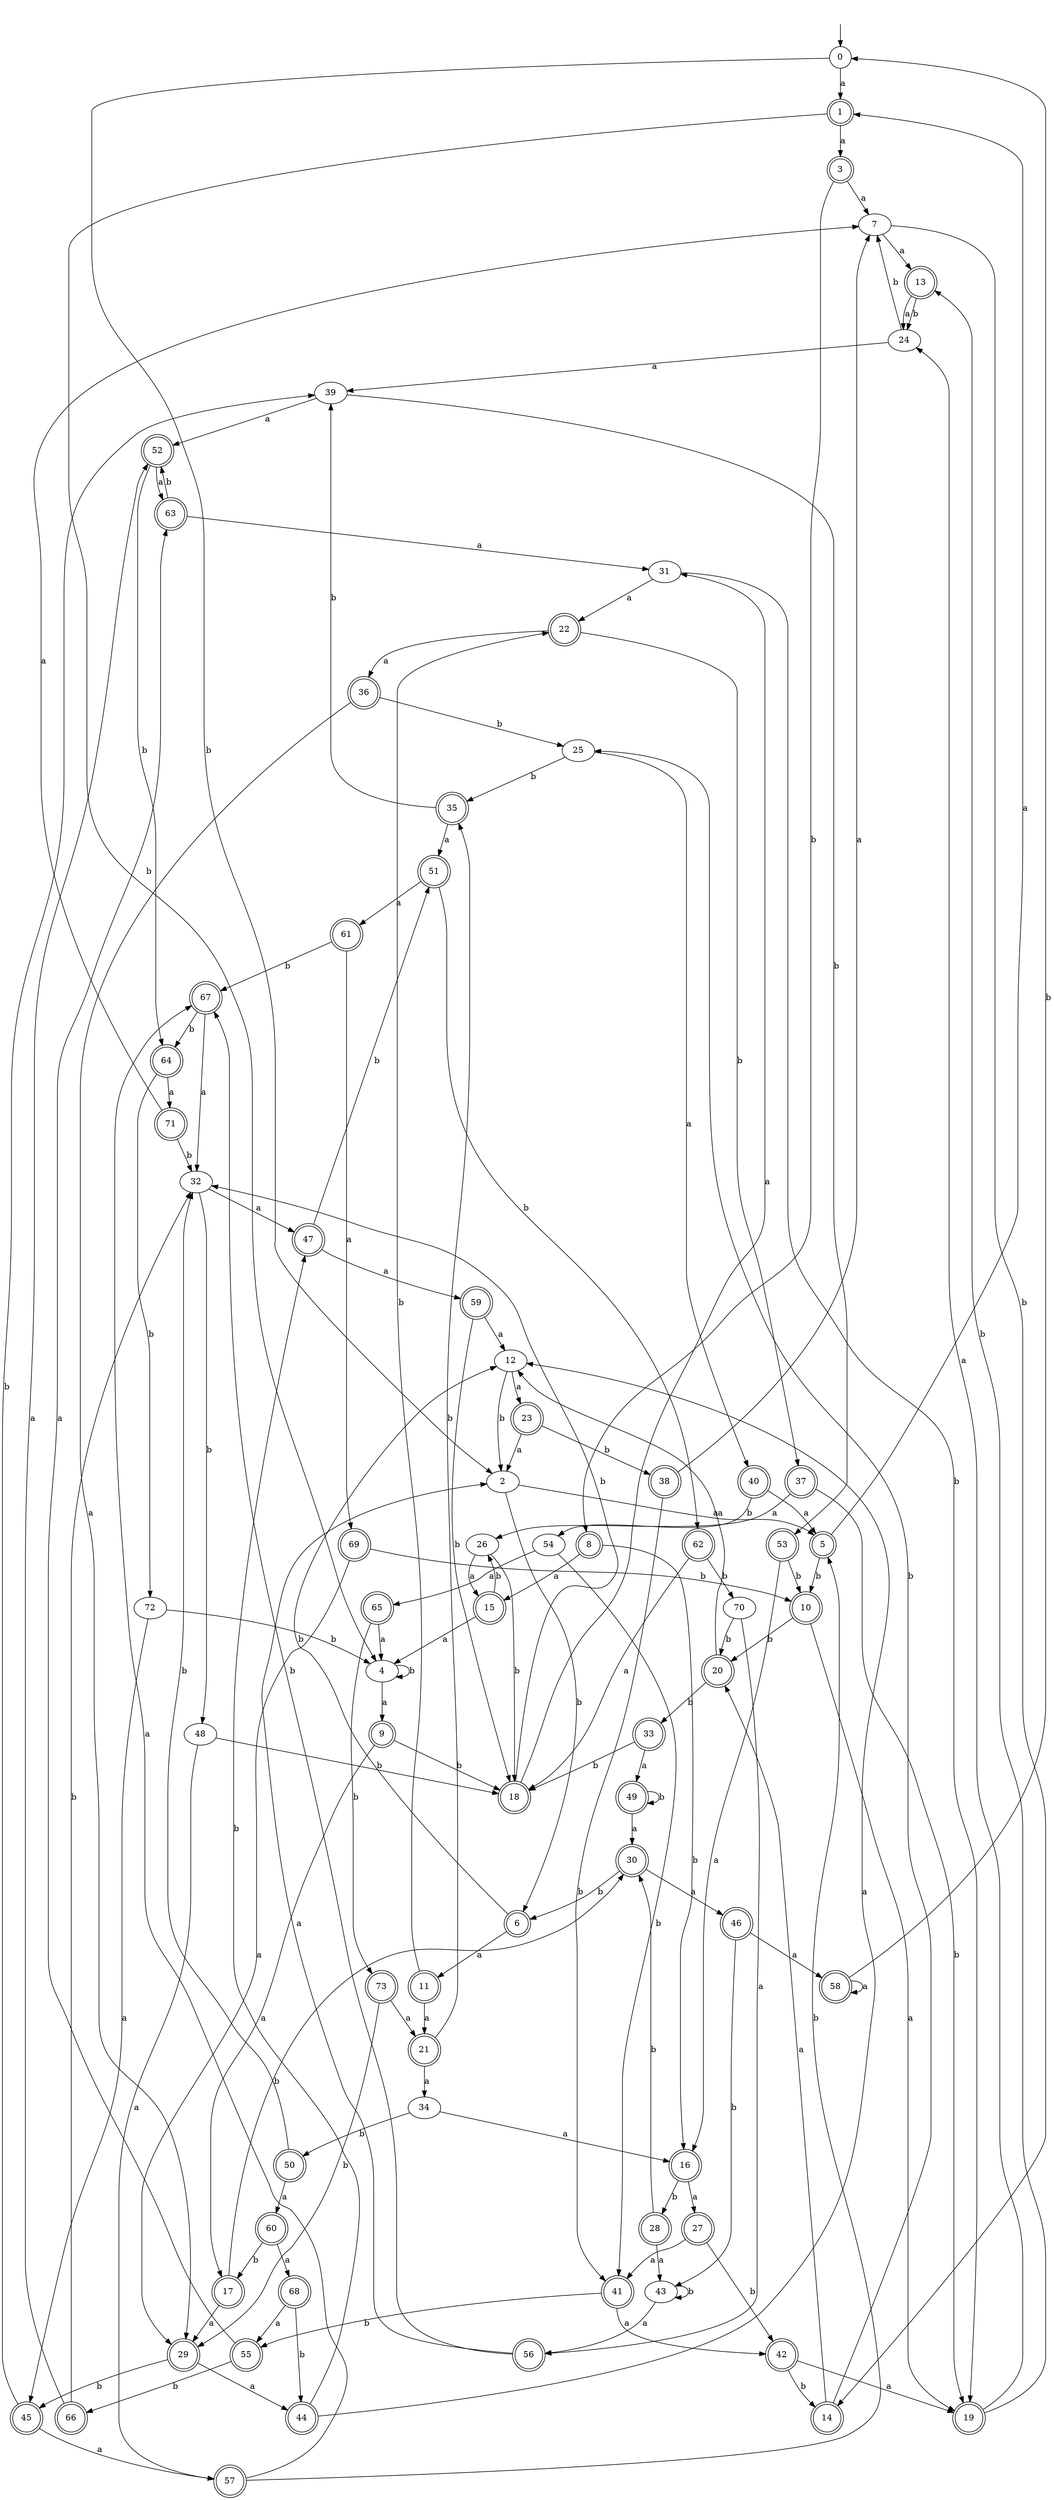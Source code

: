 digraph RandomDFA {
  __start0 [label="", shape=none];
  __start0 -> 0 [label=""];
  0 [shape=circle]
  0 -> 1 [label="a"]
  0 -> 2 [label="b"]
  1 [shape=doublecircle]
  1 -> 3 [label="a"]
  1 -> 4 [label="b"]
  2
  2 -> 5 [label="a"]
  2 -> 6 [label="b"]
  3 [shape=doublecircle]
  3 -> 7 [label="a"]
  3 -> 8 [label="b"]
  4
  4 -> 9 [label="a"]
  4 -> 4 [label="b"]
  5 [shape=doublecircle]
  5 -> 1 [label="a"]
  5 -> 10 [label="b"]
  6 [shape=doublecircle]
  6 -> 11 [label="a"]
  6 -> 12 [label="b"]
  7
  7 -> 13 [label="a"]
  7 -> 14 [label="b"]
  8 [shape=doublecircle]
  8 -> 15 [label="a"]
  8 -> 16 [label="b"]
  9 [shape=doublecircle]
  9 -> 17 [label="a"]
  9 -> 18 [label="b"]
  10 [shape=doublecircle]
  10 -> 19 [label="a"]
  10 -> 20 [label="b"]
  11 [shape=doublecircle]
  11 -> 21 [label="a"]
  11 -> 22 [label="b"]
  12
  12 -> 23 [label="a"]
  12 -> 2 [label="b"]
  13 [shape=doublecircle]
  13 -> 24 [label="a"]
  13 -> 24 [label="b"]
  14 [shape=doublecircle]
  14 -> 20 [label="a"]
  14 -> 25 [label="b"]
  15 [shape=doublecircle]
  15 -> 4 [label="a"]
  15 -> 26 [label="b"]
  16 [shape=doublecircle]
  16 -> 27 [label="a"]
  16 -> 28 [label="b"]
  17 [shape=doublecircle]
  17 -> 29 [label="a"]
  17 -> 30 [label="b"]
  18 [shape=doublecircle]
  18 -> 31 [label="a"]
  18 -> 32 [label="b"]
  19 [shape=doublecircle]
  19 -> 24 [label="a"]
  19 -> 13 [label="b"]
  20 [shape=doublecircle]
  20 -> 12 [label="a"]
  20 -> 33 [label="b"]
  21 [shape=doublecircle]
  21 -> 34 [label="a"]
  21 -> 35 [label="b"]
  22 [shape=doublecircle]
  22 -> 36 [label="a"]
  22 -> 37 [label="b"]
  23 [shape=doublecircle]
  23 -> 2 [label="a"]
  23 -> 38 [label="b"]
  24
  24 -> 39 [label="a"]
  24 -> 7 [label="b"]
  25
  25 -> 40 [label="a"]
  25 -> 35 [label="b"]
  26
  26 -> 15 [label="a"]
  26 -> 18 [label="b"]
  27 [shape=doublecircle]
  27 -> 41 [label="a"]
  27 -> 42 [label="b"]
  28 [shape=doublecircle]
  28 -> 43 [label="a"]
  28 -> 30 [label="b"]
  29 [shape=doublecircle]
  29 -> 44 [label="a"]
  29 -> 45 [label="b"]
  30 [shape=doublecircle]
  30 -> 46 [label="a"]
  30 -> 6 [label="b"]
  31
  31 -> 22 [label="a"]
  31 -> 19 [label="b"]
  32
  32 -> 47 [label="a"]
  32 -> 48 [label="b"]
  33 [shape=doublecircle]
  33 -> 49 [label="a"]
  33 -> 18 [label="b"]
  34
  34 -> 16 [label="a"]
  34 -> 50 [label="b"]
  35 [shape=doublecircle]
  35 -> 51 [label="a"]
  35 -> 39 [label="b"]
  36 [shape=doublecircle]
  36 -> 29 [label="a"]
  36 -> 25 [label="b"]
  37 [shape=doublecircle]
  37 -> 26 [label="a"]
  37 -> 19 [label="b"]
  38 [shape=doublecircle]
  38 -> 7 [label="a"]
  38 -> 41 [label="b"]
  39
  39 -> 52 [label="a"]
  39 -> 53 [label="b"]
  40 [shape=doublecircle]
  40 -> 5 [label="a"]
  40 -> 54 [label="b"]
  41 [shape=doublecircle]
  41 -> 42 [label="a"]
  41 -> 55 [label="b"]
  42 [shape=doublecircle]
  42 -> 19 [label="a"]
  42 -> 14 [label="b"]
  43
  43 -> 56 [label="a"]
  43 -> 43 [label="b"]
  44 [shape=doublecircle]
  44 -> 12 [label="a"]
  44 -> 47 [label="b"]
  45 [shape=doublecircle]
  45 -> 57 [label="a"]
  45 -> 39 [label="b"]
  46 [shape=doublecircle]
  46 -> 58 [label="a"]
  46 -> 43 [label="b"]
  47 [shape=doublecircle]
  47 -> 59 [label="a"]
  47 -> 51 [label="b"]
  48
  48 -> 57 [label="a"]
  48 -> 18 [label="b"]
  49 [shape=doublecircle]
  49 -> 30 [label="a"]
  49 -> 49 [label="b"]
  50 [shape=doublecircle]
  50 -> 60 [label="a"]
  50 -> 32 [label="b"]
  51 [shape=doublecircle]
  51 -> 61 [label="a"]
  51 -> 62 [label="b"]
  52 [shape=doublecircle]
  52 -> 63 [label="a"]
  52 -> 64 [label="b"]
  53 [shape=doublecircle]
  53 -> 16 [label="a"]
  53 -> 10 [label="b"]
  54
  54 -> 65 [label="a"]
  54 -> 41 [label="b"]
  55 [shape=doublecircle]
  55 -> 63 [label="a"]
  55 -> 66 [label="b"]
  56 [shape=doublecircle]
  56 -> 2 [label="a"]
  56 -> 67 [label="b"]
  57 [shape=doublecircle]
  57 -> 67 [label="a"]
  57 -> 5 [label="b"]
  58 [shape=doublecircle]
  58 -> 58 [label="a"]
  58 -> 0 [label="b"]
  59 [shape=doublecircle]
  59 -> 12 [label="a"]
  59 -> 18 [label="b"]
  60 [shape=doublecircle]
  60 -> 68 [label="a"]
  60 -> 17 [label="b"]
  61 [shape=doublecircle]
  61 -> 69 [label="a"]
  61 -> 67 [label="b"]
  62 [shape=doublecircle]
  62 -> 18 [label="a"]
  62 -> 70 [label="b"]
  63 [shape=doublecircle]
  63 -> 31 [label="a"]
  63 -> 52 [label="b"]
  64 [shape=doublecircle]
  64 -> 71 [label="a"]
  64 -> 72 [label="b"]
  65 [shape=doublecircle]
  65 -> 4 [label="a"]
  65 -> 73 [label="b"]
  66 [shape=doublecircle]
  66 -> 52 [label="a"]
  66 -> 32 [label="b"]
  67 [shape=doublecircle]
  67 -> 32 [label="a"]
  67 -> 64 [label="b"]
  68 [shape=doublecircle]
  68 -> 55 [label="a"]
  68 -> 44 [label="b"]
  69 [shape=doublecircle]
  69 -> 29 [label="a"]
  69 -> 10 [label="b"]
  70
  70 -> 56 [label="a"]
  70 -> 20 [label="b"]
  71 [shape=doublecircle]
  71 -> 7 [label="a"]
  71 -> 32 [label="b"]
  72
  72 -> 45 [label="a"]
  72 -> 4 [label="b"]
  73 [shape=doublecircle]
  73 -> 21 [label="a"]
  73 -> 29 [label="b"]
}
